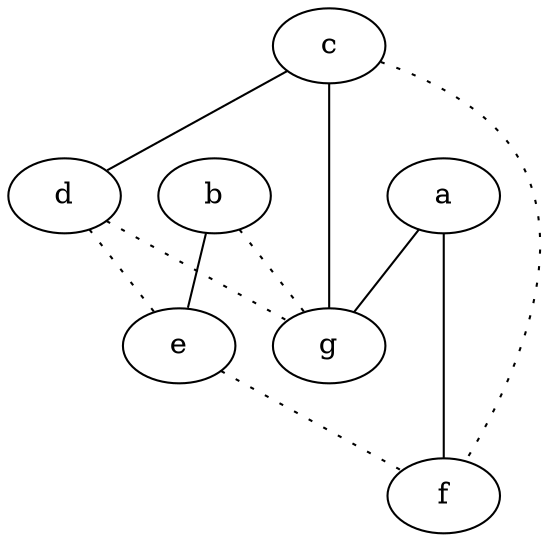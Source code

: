 graph {
a -- f;
a -- g;
b -- e;
b -- g [style=dotted];
c -- d;
c -- f [style=dotted];
c -- g;
d -- e [style=dotted];
d -- g [style=dotted];
e -- f [style=dotted];
}
